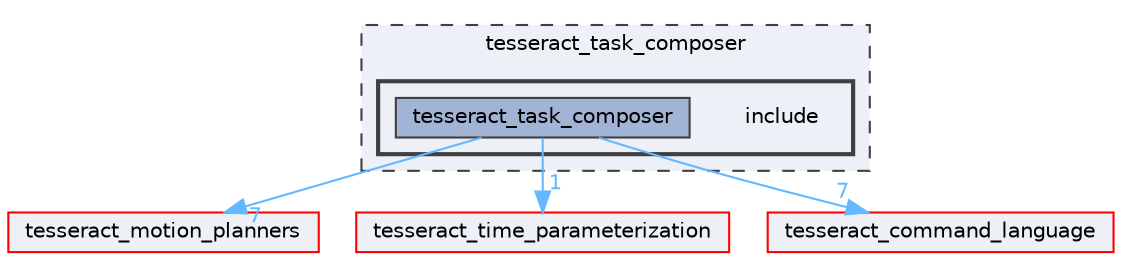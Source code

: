 digraph "tesseract_task_composer/include"
{
 // LATEX_PDF_SIZE
  bgcolor="transparent";
  edge [fontname=Helvetica,fontsize=10,labelfontname=Helvetica,labelfontsize=10];
  node [fontname=Helvetica,fontsize=10,shape=box,height=0.2,width=0.4];
  compound=true
  subgraph clusterdir_dab62c14a805f5de8181d99f6e7bbbf3 {
    graph [ bgcolor="#edf0f7", pencolor="grey25", label="tesseract_task_composer", fontname=Helvetica,fontsize=10 style="filled,dashed", URL="dir_dab62c14a805f5de8181d99f6e7bbbf3.html",tooltip=""]
  subgraph clusterdir_ff05f754d9f00523f9dfe00daec97662 {
    graph [ bgcolor="#edf0f7", pencolor="grey25", label="", fontname=Helvetica,fontsize=10 style="filled,bold", URL="dir_ff05f754d9f00523f9dfe00daec97662.html",tooltip=""]
    dir_ff05f754d9f00523f9dfe00daec97662 [shape=plaintext, label="include"];
  dir_4927a0639cb245fcbe150a021109d9bb [label="tesseract_task_composer", fillcolor="#a2b4d6", color="grey25", style="filled", URL="dir_4927a0639cb245fcbe150a021109d9bb.html",tooltip=""];
  }
  }
  dir_ae3a79ad3cbc8e5dda6288dc4d617504 [label="tesseract_motion_planners", fillcolor="#edf0f7", color="red", style="filled", URL="dir_ae3a79ad3cbc8e5dda6288dc4d617504.html",tooltip=""];
  dir_d95fa72e1f80b7ab426a2222fe7ccfd9 [label="tesseract_time_parameterization", fillcolor="#edf0f7", color="red", style="filled", URL="dir_d95fa72e1f80b7ab426a2222fe7ccfd9.html",tooltip=""];
  dir_fa47c2fa9b13a12fc195f1b83854b816 [label="tesseract_command_language", fillcolor="#edf0f7", color="red", style="filled", URL="dir_fa47c2fa9b13a12fc195f1b83854b816.html",tooltip=""];
  dir_4927a0639cb245fcbe150a021109d9bb->dir_ae3a79ad3cbc8e5dda6288dc4d617504 [headlabel="7", labeldistance=1.5 headhref="dir_000071_000064.html" color="steelblue1" fontcolor="steelblue1"];
  dir_4927a0639cb245fcbe150a021109d9bb->dir_d95fa72e1f80b7ab426a2222fe7ccfd9 [headlabel="1", labeldistance=1.5 headhref="dir_000071_000072.html" color="steelblue1" fontcolor="steelblue1"];
  dir_4927a0639cb245fcbe150a021109d9bb->dir_fa47c2fa9b13a12fc195f1b83854b816 [headlabel="7", labeldistance=1.5 headhref="dir_000071_000060.html" color="steelblue1" fontcolor="steelblue1"];
}
